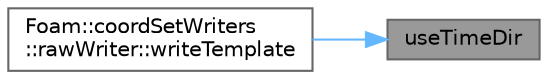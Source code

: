 digraph "useTimeDir"
{
 // LATEX_PDF_SIZE
  bgcolor="transparent";
  edge [fontname=Helvetica,fontsize=10,labelfontname=Helvetica,labelfontsize=10];
  node [fontname=Helvetica,fontsize=10,shape=box,height=0.2,width=0.4];
  rankdir="RL";
  Node1 [id="Node000001",label="useTimeDir",height=0.2,width=0.4,color="gray40", fillcolor="grey60", style="filled", fontcolor="black",tooltip=" "];
  Node1 -> Node2 [id="edge1_Node000001_Node000002",dir="back",color="steelblue1",style="solid",tooltip=" "];
  Node2 [id="Node000002",label="Foam::coordSetWriters\l::rawWriter::writeTemplate",height=0.2,width=0.4,color="grey40", fillcolor="white", style="filled",URL="$classFoam_1_1coordSetWriters_1_1rawWriter.html#a817eda2af780a14495d0652de348dfda",tooltip=" "];
}
